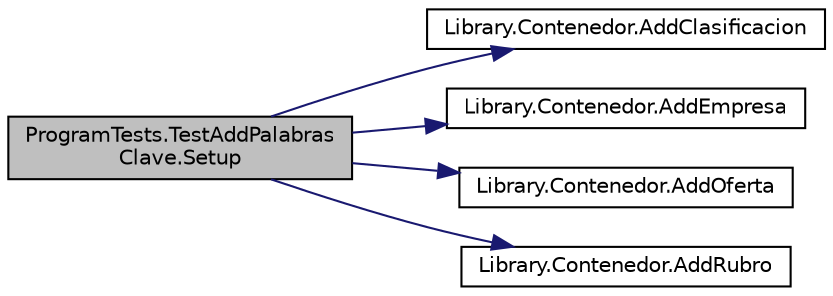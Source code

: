 digraph "ProgramTests.TestAddPalabrasClave.Setup"
{
 // INTERACTIVE_SVG=YES
 // LATEX_PDF_SIZE
  edge [fontname="Helvetica",fontsize="10",labelfontname="Helvetica",labelfontsize="10"];
  node [fontname="Helvetica",fontsize="10",shape=record];
  rankdir="LR";
  Node1 [label="ProgramTests.TestAddPalabras\lClave.Setup",height=0.2,width=0.4,color="black", fillcolor="grey75", style="filled", fontcolor="black",tooltip="Crea una instancia de rubro, emprendedor, dos empresas, clasificación y dos ofertas para la búsqueda...."];
  Node1 -> Node2 [color="midnightblue",fontsize="10",style="solid",fontname="Helvetica"];
  Node2 [label="Library.Contenedor.AddClasificacion",height=0.2,width=0.4,color="black", fillcolor="white", style="filled",URL="$classLibrary_1_1Contenedor.html#a1143db9074e7b8d9d38a659f29285fc1",tooltip="Añiade una clasificacion a la lista de clasificaciones."];
  Node1 -> Node3 [color="midnightblue",fontsize="10",style="solid",fontname="Helvetica"];
  Node3 [label="Library.Contenedor.AddEmpresa",height=0.2,width=0.4,color="black", fillcolor="white", style="filled",URL="$classLibrary_1_1Contenedor.html#a3ddfed6d67c0db5d29add4cdf606f14a",tooltip="Agrega una empresa al diccioanrio de empresas."];
  Node1 -> Node4 [color="midnightblue",fontsize="10",style="solid",fontname="Helvetica"];
  Node4 [label="Library.Contenedor.AddOferta",height=0.2,width=0.4,color="black", fillcolor="white", style="filled",URL="$classLibrary_1_1Contenedor.html#ad4e4bb01cb25c788a9260f7756821ae2",tooltip="Añiade una oferta a la lista de ofertas."];
  Node1 -> Node5 [color="midnightblue",fontsize="10",style="solid",fontname="Helvetica"];
  Node5 [label="Library.Contenedor.AddRubro",height=0.2,width=0.4,color="black", fillcolor="white", style="filled",URL="$classLibrary_1_1Contenedor.html#aa951b364d9bedb1426f5d84636c2b16a",tooltip="Añiade un rubro a la lista de rubros."];
}
